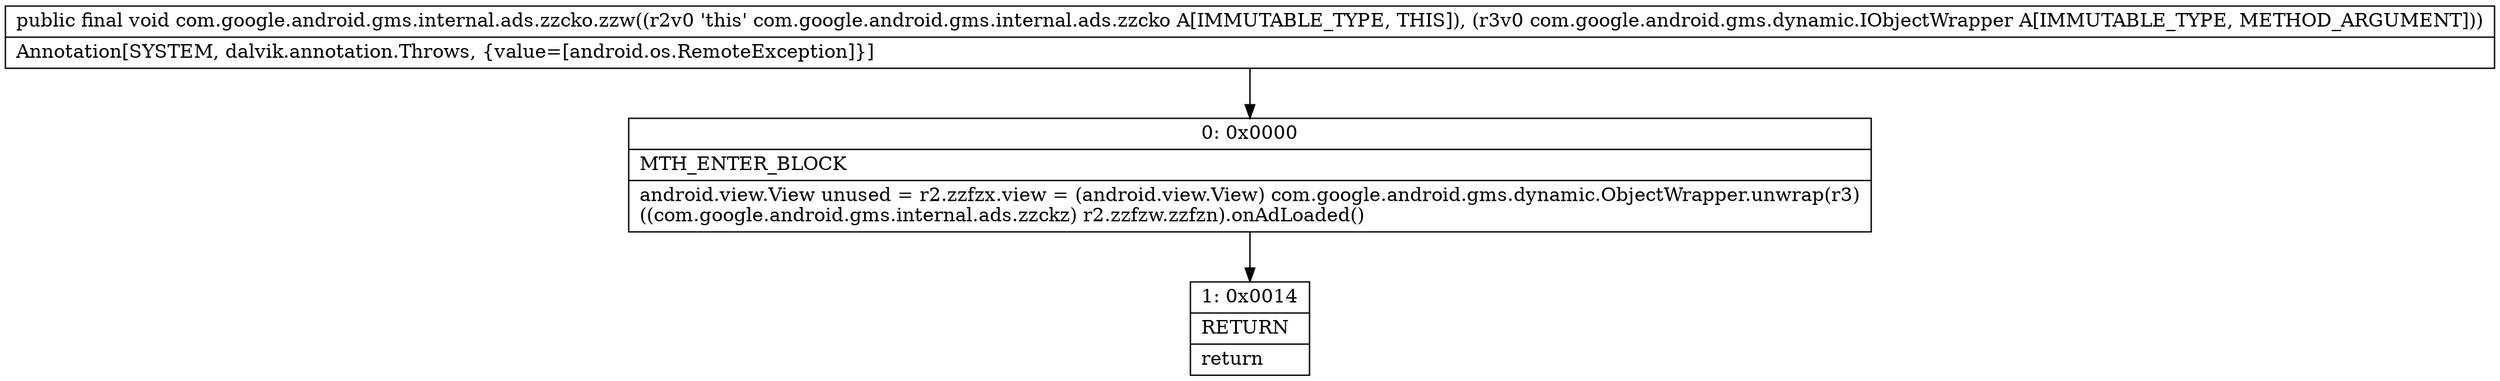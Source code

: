 digraph "CFG forcom.google.android.gms.internal.ads.zzcko.zzw(Lcom\/google\/android\/gms\/dynamic\/IObjectWrapper;)V" {
Node_0 [shape=record,label="{0\:\ 0x0000|MTH_ENTER_BLOCK\l|android.view.View unused = r2.zzfzx.view = (android.view.View) com.google.android.gms.dynamic.ObjectWrapper.unwrap(r3)\l((com.google.android.gms.internal.ads.zzckz) r2.zzfzw.zzfzn).onAdLoaded()\l}"];
Node_1 [shape=record,label="{1\:\ 0x0014|RETURN\l|return\l}"];
MethodNode[shape=record,label="{public final void com.google.android.gms.internal.ads.zzcko.zzw((r2v0 'this' com.google.android.gms.internal.ads.zzcko A[IMMUTABLE_TYPE, THIS]), (r3v0 com.google.android.gms.dynamic.IObjectWrapper A[IMMUTABLE_TYPE, METHOD_ARGUMENT]))  | Annotation[SYSTEM, dalvik.annotation.Throws, \{value=[android.os.RemoteException]\}]\l}"];
MethodNode -> Node_0;
Node_0 -> Node_1;
}

